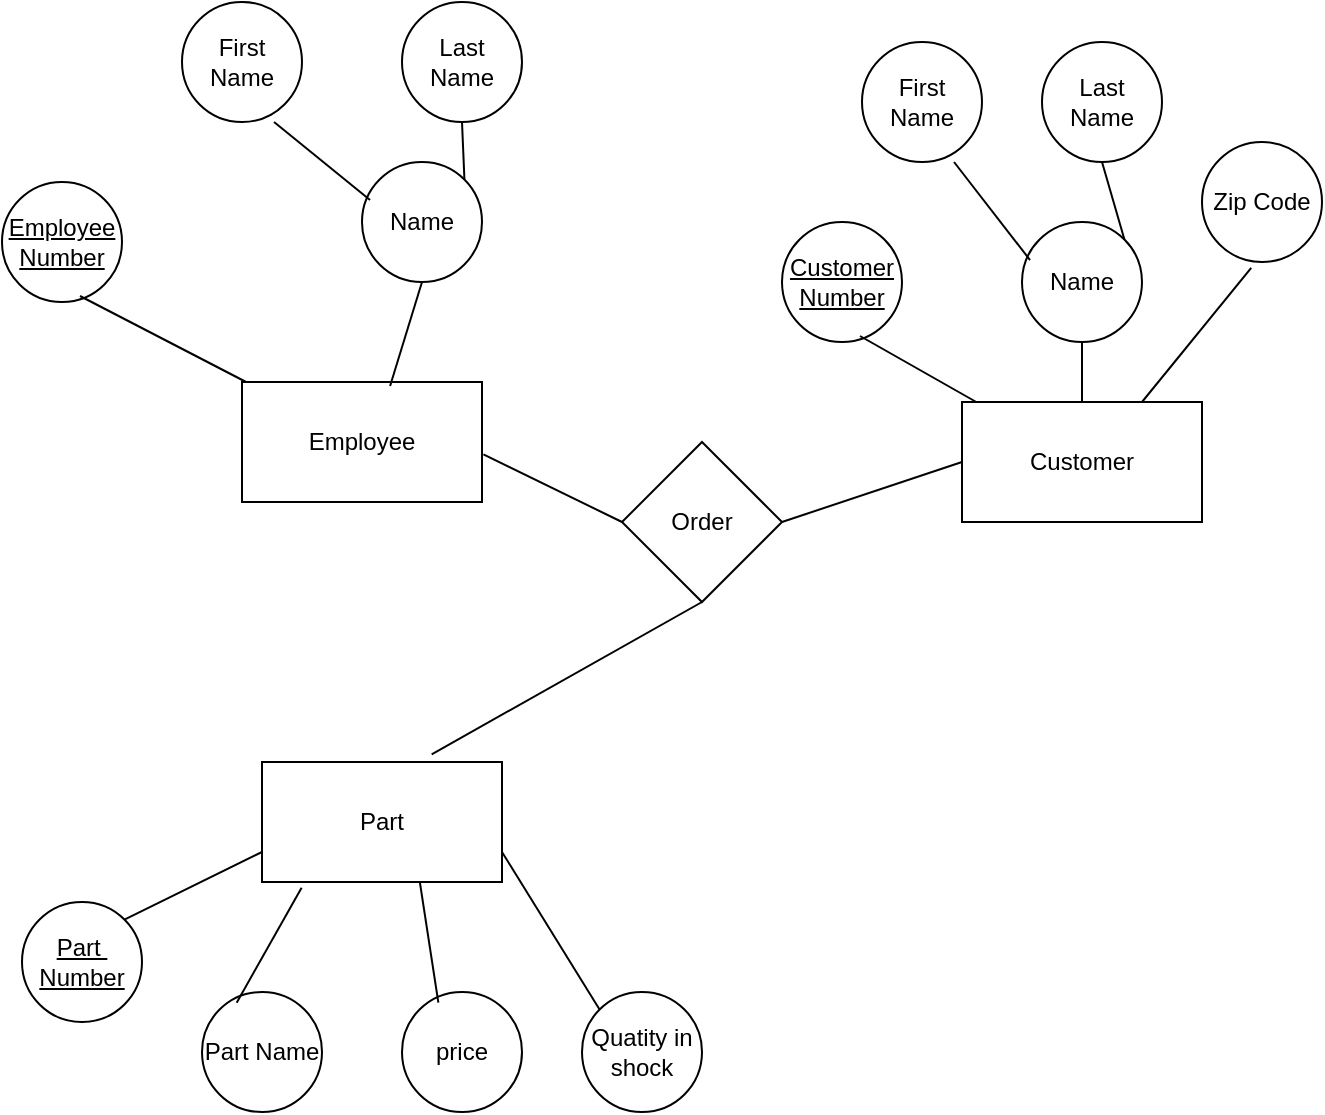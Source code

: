 <mxfile version="21.7.5" type="github">
  <diagram name="Trang-1" id="PeejtmCLzA79qcFrn2Yu">
    <mxGraphModel dx="1674" dy="949" grid="1" gridSize="10" guides="1" tooltips="1" connect="1" arrows="1" fold="1" page="1" pageScale="1" pageWidth="827" pageHeight="1169" math="0" shadow="0">
      <root>
        <mxCell id="0" />
        <mxCell id="1" parent="0" />
        <mxCell id="spLX2i-S5mYP4kh3BP9z-1" value="Employee" style="rounded=0;whiteSpace=wrap;html=1;" vertex="1" parent="1">
          <mxGeometry x="200" y="280" width="120" height="60" as="geometry" />
        </mxCell>
        <mxCell id="spLX2i-S5mYP4kh3BP9z-2" value="&lt;u&gt;Employee Number&lt;/u&gt;" style="ellipse;whiteSpace=wrap;html=1;aspect=fixed;" vertex="1" parent="1">
          <mxGeometry x="80" y="180" width="60" height="60" as="geometry" />
        </mxCell>
        <mxCell id="spLX2i-S5mYP4kh3BP9z-3" value="Name" style="ellipse;whiteSpace=wrap;html=1;aspect=fixed;" vertex="1" parent="1">
          <mxGeometry x="260" y="170" width="60" height="60" as="geometry" />
        </mxCell>
        <mxCell id="spLX2i-S5mYP4kh3BP9z-4" value="First Name" style="ellipse;whiteSpace=wrap;html=1;aspect=fixed;" vertex="1" parent="1">
          <mxGeometry x="170" y="90" width="60" height="60" as="geometry" />
        </mxCell>
        <mxCell id="spLX2i-S5mYP4kh3BP9z-5" value="Last Name" style="ellipse;whiteSpace=wrap;html=1;aspect=fixed;" vertex="1" parent="1">
          <mxGeometry x="280" y="90" width="60" height="60" as="geometry" />
        </mxCell>
        <mxCell id="spLX2i-S5mYP4kh3BP9z-7" value="" style="endArrow=none;html=1;rounded=0;exitX=0.65;exitY=0.95;exitDx=0;exitDy=0;exitPerimeter=0;" edge="1" parent="1" source="spLX2i-S5mYP4kh3BP9z-2" target="spLX2i-S5mYP4kh3BP9z-1">
          <mxGeometry width="50" height="50" relative="1" as="geometry">
            <mxPoint x="390" y="420" as="sourcePoint" />
            <mxPoint x="440" y="370" as="targetPoint" />
          </mxGeometry>
        </mxCell>
        <mxCell id="spLX2i-S5mYP4kh3BP9z-8" value="" style="endArrow=none;html=1;rounded=0;exitX=0.767;exitY=1;exitDx=0;exitDy=0;exitPerimeter=0;entryX=0.067;entryY=0.317;entryDx=0;entryDy=0;entryPerimeter=0;" edge="1" parent="1" source="spLX2i-S5mYP4kh3BP9z-4" target="spLX2i-S5mYP4kh3BP9z-3">
          <mxGeometry width="50" height="50" relative="1" as="geometry">
            <mxPoint x="390" y="420" as="sourcePoint" />
            <mxPoint x="440" y="370" as="targetPoint" />
          </mxGeometry>
        </mxCell>
        <mxCell id="spLX2i-S5mYP4kh3BP9z-9" value="" style="endArrow=none;html=1;rounded=0;exitX=1;exitY=0;exitDx=0;exitDy=0;entryX=0.5;entryY=1;entryDx=0;entryDy=0;" edge="1" parent="1" source="spLX2i-S5mYP4kh3BP9z-3" target="spLX2i-S5mYP4kh3BP9z-5">
          <mxGeometry width="50" height="50" relative="1" as="geometry">
            <mxPoint x="390" y="420" as="sourcePoint" />
            <mxPoint x="440" y="370" as="targetPoint" />
          </mxGeometry>
        </mxCell>
        <mxCell id="spLX2i-S5mYP4kh3BP9z-10" value="" style="endArrow=none;html=1;rounded=0;exitX=0.5;exitY=1;exitDx=0;exitDy=0;entryX=0.617;entryY=0.033;entryDx=0;entryDy=0;entryPerimeter=0;" edge="1" parent="1" source="spLX2i-S5mYP4kh3BP9z-3" target="spLX2i-S5mYP4kh3BP9z-1">
          <mxGeometry width="50" height="50" relative="1" as="geometry">
            <mxPoint x="219" y="257" as="sourcePoint" />
            <mxPoint x="277" y="290" as="targetPoint" />
          </mxGeometry>
        </mxCell>
        <mxCell id="spLX2i-S5mYP4kh3BP9z-12" value="Customer" style="rounded=0;whiteSpace=wrap;html=1;" vertex="1" parent="1">
          <mxGeometry x="560" y="290" width="120" height="60" as="geometry" />
        </mxCell>
        <mxCell id="spLX2i-S5mYP4kh3BP9z-13" value="&lt;u&gt;Customer Number&lt;/u&gt;" style="ellipse;whiteSpace=wrap;html=1;aspect=fixed;" vertex="1" parent="1">
          <mxGeometry x="470" y="200" width="60" height="60" as="geometry" />
        </mxCell>
        <mxCell id="spLX2i-S5mYP4kh3BP9z-14" value="Name" style="ellipse;whiteSpace=wrap;html=1;aspect=fixed;" vertex="1" parent="1">
          <mxGeometry x="590" y="200" width="60" height="60" as="geometry" />
        </mxCell>
        <mxCell id="spLX2i-S5mYP4kh3BP9z-15" value="First Name" style="ellipse;whiteSpace=wrap;html=1;aspect=fixed;" vertex="1" parent="1">
          <mxGeometry x="510" y="110" width="60" height="60" as="geometry" />
        </mxCell>
        <mxCell id="spLX2i-S5mYP4kh3BP9z-16" value="Last Name" style="ellipse;whiteSpace=wrap;html=1;aspect=fixed;" vertex="1" parent="1">
          <mxGeometry x="600" y="110" width="60" height="60" as="geometry" />
        </mxCell>
        <mxCell id="spLX2i-S5mYP4kh3BP9z-17" value="" style="endArrow=none;html=1;rounded=0;exitX=0.65;exitY=0.95;exitDx=0;exitDy=0;exitPerimeter=0;" edge="1" parent="1" source="spLX2i-S5mYP4kh3BP9z-13" target="spLX2i-S5mYP4kh3BP9z-12">
          <mxGeometry width="50" height="50" relative="1" as="geometry">
            <mxPoint x="690" y="430" as="sourcePoint" />
            <mxPoint x="740" y="380" as="targetPoint" />
          </mxGeometry>
        </mxCell>
        <mxCell id="spLX2i-S5mYP4kh3BP9z-18" value="" style="endArrow=none;html=1;rounded=0;exitX=0.767;exitY=1;exitDx=0;exitDy=0;exitPerimeter=0;entryX=0.067;entryY=0.317;entryDx=0;entryDy=0;entryPerimeter=0;" edge="1" parent="1" source="spLX2i-S5mYP4kh3BP9z-15" target="spLX2i-S5mYP4kh3BP9z-14">
          <mxGeometry width="50" height="50" relative="1" as="geometry">
            <mxPoint x="690" y="430" as="sourcePoint" />
            <mxPoint x="740" y="380" as="targetPoint" />
          </mxGeometry>
        </mxCell>
        <mxCell id="spLX2i-S5mYP4kh3BP9z-19" value="" style="endArrow=none;html=1;rounded=0;exitX=1;exitY=0;exitDx=0;exitDy=0;entryX=0.5;entryY=1;entryDx=0;entryDy=0;" edge="1" parent="1" source="spLX2i-S5mYP4kh3BP9z-14" target="spLX2i-S5mYP4kh3BP9z-16">
          <mxGeometry width="50" height="50" relative="1" as="geometry">
            <mxPoint x="690" y="430" as="sourcePoint" />
            <mxPoint x="740" y="380" as="targetPoint" />
          </mxGeometry>
        </mxCell>
        <mxCell id="spLX2i-S5mYP4kh3BP9z-20" value="" style="endArrow=none;html=1;rounded=0;exitX=0.5;exitY=1;exitDx=0;exitDy=0;entryX=0.5;entryY=0;entryDx=0;entryDy=0;" edge="1" parent="1" source="spLX2i-S5mYP4kh3BP9z-14" target="spLX2i-S5mYP4kh3BP9z-12">
          <mxGeometry width="50" height="50" relative="1" as="geometry">
            <mxPoint x="519" y="267" as="sourcePoint" />
            <mxPoint x="577" y="300" as="targetPoint" />
          </mxGeometry>
        </mxCell>
        <mxCell id="spLX2i-S5mYP4kh3BP9z-21" value="Zip Code" style="ellipse;whiteSpace=wrap;html=1;aspect=fixed;" vertex="1" parent="1">
          <mxGeometry x="680" y="160" width="60" height="60" as="geometry" />
        </mxCell>
        <mxCell id="spLX2i-S5mYP4kh3BP9z-22" value="" style="endArrow=none;html=1;rounded=0;exitX=0.41;exitY=1.048;exitDx=0;exitDy=0;entryX=0.75;entryY=0;entryDx=0;entryDy=0;exitPerimeter=0;" edge="1" parent="1" source="spLX2i-S5mYP4kh3BP9z-21" target="spLX2i-S5mYP4kh3BP9z-12">
          <mxGeometry width="50" height="50" relative="1" as="geometry">
            <mxPoint x="630" y="270" as="sourcePoint" />
            <mxPoint x="630" y="300" as="targetPoint" />
          </mxGeometry>
        </mxCell>
        <mxCell id="spLX2i-S5mYP4kh3BP9z-24" value="Part" style="rounded=0;whiteSpace=wrap;html=1;" vertex="1" parent="1">
          <mxGeometry x="210" y="470" width="120" height="60" as="geometry" />
        </mxCell>
        <mxCell id="spLX2i-S5mYP4kh3BP9z-25" value="&lt;u&gt;Part&amp;nbsp;&lt;br&gt;Number&lt;br&gt;&lt;/u&gt;" style="ellipse;whiteSpace=wrap;html=1;aspect=fixed;" vertex="1" parent="1">
          <mxGeometry x="90" y="540" width="60" height="60" as="geometry" />
        </mxCell>
        <mxCell id="spLX2i-S5mYP4kh3BP9z-26" value="Part Name" style="ellipse;whiteSpace=wrap;html=1;aspect=fixed;" vertex="1" parent="1">
          <mxGeometry x="180" y="585" width="60" height="60" as="geometry" />
        </mxCell>
        <mxCell id="spLX2i-S5mYP4kh3BP9z-27" value="price" style="ellipse;whiteSpace=wrap;html=1;aspect=fixed;" vertex="1" parent="1">
          <mxGeometry x="280" y="585" width="60" height="60" as="geometry" />
        </mxCell>
        <mxCell id="spLX2i-S5mYP4kh3BP9z-28" value="Quatity in shock" style="ellipse;whiteSpace=wrap;html=1;aspect=fixed;" vertex="1" parent="1">
          <mxGeometry x="370" y="585" width="60" height="60" as="geometry" />
        </mxCell>
        <mxCell id="spLX2i-S5mYP4kh3BP9z-29" value="" style="endArrow=none;html=1;rounded=0;exitX=1;exitY=0;exitDx=0;exitDy=0;entryX=0;entryY=0.75;entryDx=0;entryDy=0;" edge="1" parent="1" source="spLX2i-S5mYP4kh3BP9z-25" target="spLX2i-S5mYP4kh3BP9z-24">
          <mxGeometry width="50" height="50" relative="1" as="geometry">
            <mxPoint x="219" y="237" as="sourcePoint" />
            <mxPoint x="290" y="290" as="targetPoint" />
          </mxGeometry>
        </mxCell>
        <mxCell id="spLX2i-S5mYP4kh3BP9z-30" value="" style="endArrow=none;html=1;rounded=0;exitX=0.289;exitY=0.089;exitDx=0;exitDy=0;entryX=0.165;entryY=1.047;entryDx=0;entryDy=0;exitPerimeter=0;entryPerimeter=0;" edge="1" parent="1" source="spLX2i-S5mYP4kh3BP9z-26" target="spLX2i-S5mYP4kh3BP9z-24">
          <mxGeometry width="50" height="50" relative="1" as="geometry">
            <mxPoint x="151" y="559" as="sourcePoint" />
            <mxPoint x="200" y="525" as="targetPoint" />
          </mxGeometry>
        </mxCell>
        <mxCell id="spLX2i-S5mYP4kh3BP9z-32" value="" style="endArrow=none;html=1;rounded=0;exitX=0.303;exitY=0.089;exitDx=0;exitDy=0;entryX=0.658;entryY=1.006;entryDx=0;entryDy=0;exitPerimeter=0;entryPerimeter=0;" edge="1" parent="1" source="spLX2i-S5mYP4kh3BP9z-27" target="spLX2i-S5mYP4kh3BP9z-24">
          <mxGeometry width="50" height="50" relative="1" as="geometry">
            <mxPoint x="207" y="600" as="sourcePoint" />
            <mxPoint x="220" y="543" as="targetPoint" />
          </mxGeometry>
        </mxCell>
        <mxCell id="spLX2i-S5mYP4kh3BP9z-33" value="" style="endArrow=none;html=1;rounded=0;exitX=0;exitY=0;exitDx=0;exitDy=0;entryX=1;entryY=0.75;entryDx=0;entryDy=0;" edge="1" parent="1" source="spLX2i-S5mYP4kh3BP9z-28" target="spLX2i-S5mYP4kh3BP9z-24">
          <mxGeometry width="50" height="50" relative="1" as="geometry">
            <mxPoint x="308" y="600" as="sourcePoint" />
            <mxPoint x="279" y="540" as="targetPoint" />
          </mxGeometry>
        </mxCell>
        <mxCell id="spLX2i-S5mYP4kh3BP9z-35" value="Order" style="rhombus;whiteSpace=wrap;html=1;" vertex="1" parent="1">
          <mxGeometry x="390" y="310" width="80" height="80" as="geometry" />
        </mxCell>
        <mxCell id="spLX2i-S5mYP4kh3BP9z-36" value="" style="endArrow=none;html=1;rounded=0;entryX=0;entryY=0.5;entryDx=0;entryDy=0;exitX=1.006;exitY=0.603;exitDx=0;exitDy=0;exitPerimeter=0;" edge="1" parent="1" source="spLX2i-S5mYP4kh3BP9z-1" target="spLX2i-S5mYP4kh3BP9z-35">
          <mxGeometry width="50" height="50" relative="1" as="geometry">
            <mxPoint x="310" y="390" as="sourcePoint" />
            <mxPoint x="360" y="340" as="targetPoint" />
          </mxGeometry>
        </mxCell>
        <mxCell id="spLX2i-S5mYP4kh3BP9z-37" value="" style="endArrow=none;html=1;rounded=0;entryX=0;entryY=0.5;entryDx=0;entryDy=0;exitX=1;exitY=0.5;exitDx=0;exitDy=0;" edge="1" parent="1" source="spLX2i-S5mYP4kh3BP9z-35" target="spLX2i-S5mYP4kh3BP9z-12">
          <mxGeometry width="50" height="50" relative="1" as="geometry">
            <mxPoint x="331" y="326" as="sourcePoint" />
            <mxPoint x="400" y="360" as="targetPoint" />
          </mxGeometry>
        </mxCell>
        <mxCell id="spLX2i-S5mYP4kh3BP9z-38" value="" style="endArrow=none;html=1;rounded=0;entryX=0.5;entryY=1;entryDx=0;entryDy=0;exitX=0.707;exitY=-0.064;exitDx=0;exitDy=0;exitPerimeter=0;" edge="1" parent="1" source="spLX2i-S5mYP4kh3BP9z-24" target="spLX2i-S5mYP4kh3BP9z-35">
          <mxGeometry width="50" height="50" relative="1" as="geometry">
            <mxPoint x="331" y="326" as="sourcePoint" />
            <mxPoint x="400" y="360" as="targetPoint" />
          </mxGeometry>
        </mxCell>
      </root>
    </mxGraphModel>
  </diagram>
</mxfile>
